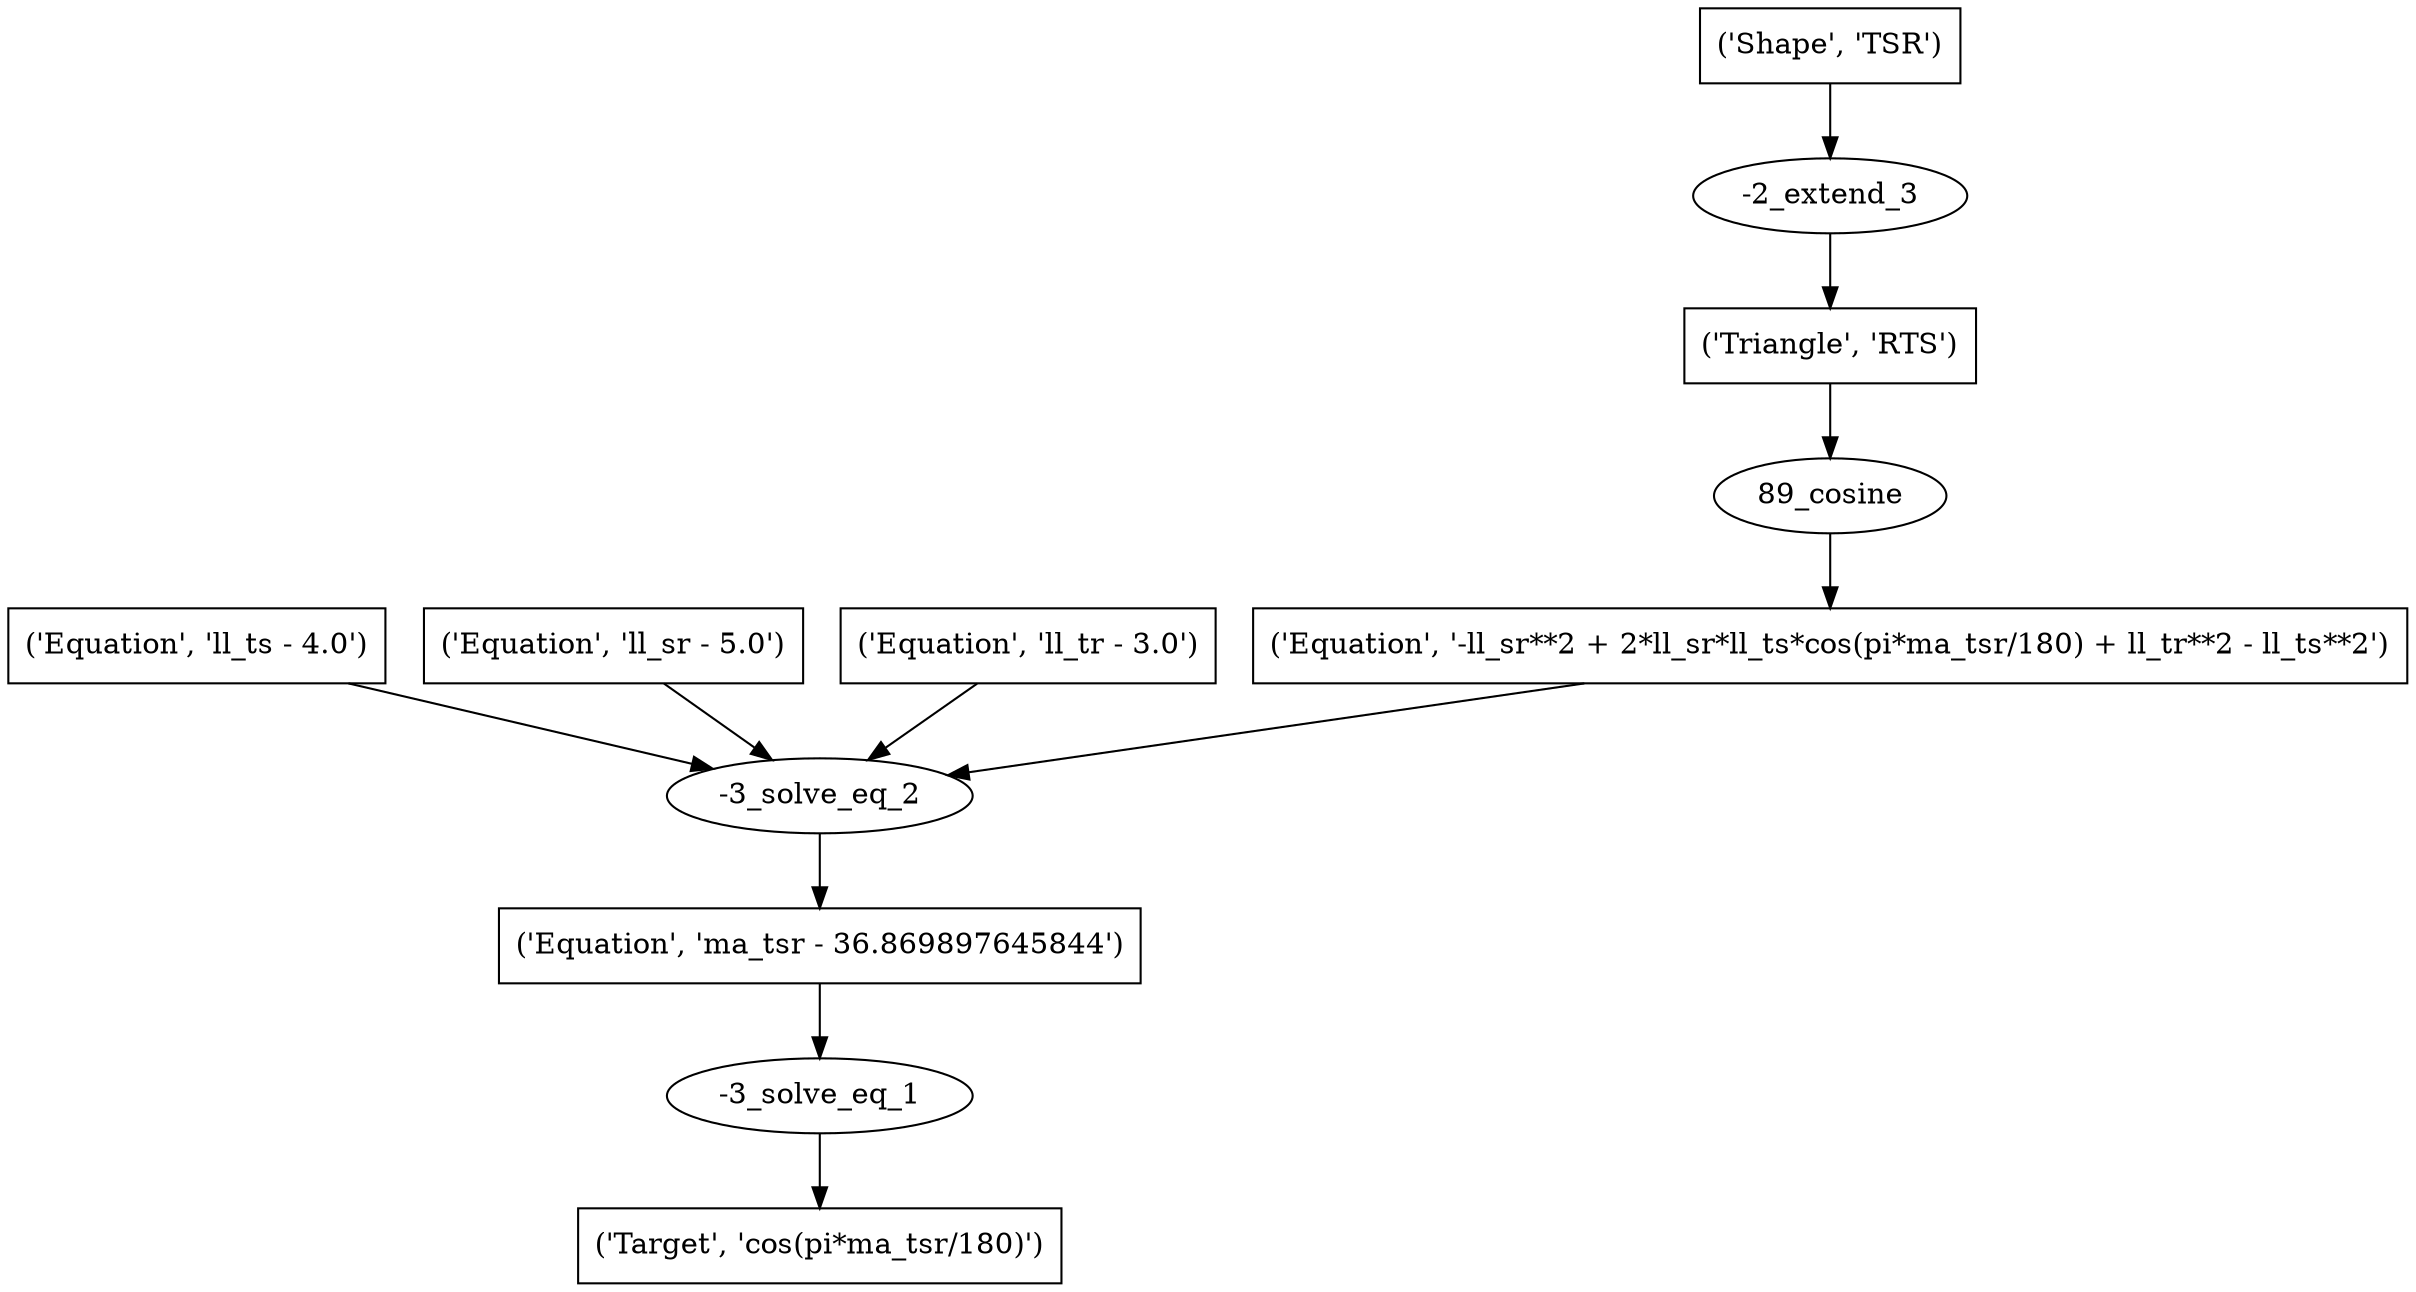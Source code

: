 digraph 49 {
	0 [label="('Target', 'cos(pi*ma_tsr/180)')" shape=box]
	1 [label="-3_solve_eq_1"]
	1 -> 0
	2 [label="('Equation', 'ma_tsr - 36.869897645844')" shape=box]
	2 -> 1
	3 [label="-3_solve_eq_2"]
	3 -> 2
	4 [label="('Equation', 'll_ts - 4.0')" shape=box]
	4 -> 3
	5 [label="('Equation', 'll_sr - 5.0')" shape=box]
	5 -> 3
	6 [label="('Equation', 'll_tr - 3.0')" shape=box]
	6 -> 3
	7 [label="('Equation', '-ll_sr**2 + 2*ll_sr*ll_ts*cos(pi*ma_tsr/180) + ll_tr**2 - ll_ts**2')" shape=box]
	7 -> 3
	8 [label="89_cosine"]
	8 -> 7
	9 [label="('Triangle', 'RTS')" shape=box]
	9 -> 8
	10 [label="-2_extend_3"]
	10 -> 9
	11 [label="('Shape', 'TSR')" shape=box]
	11 -> 10
}
